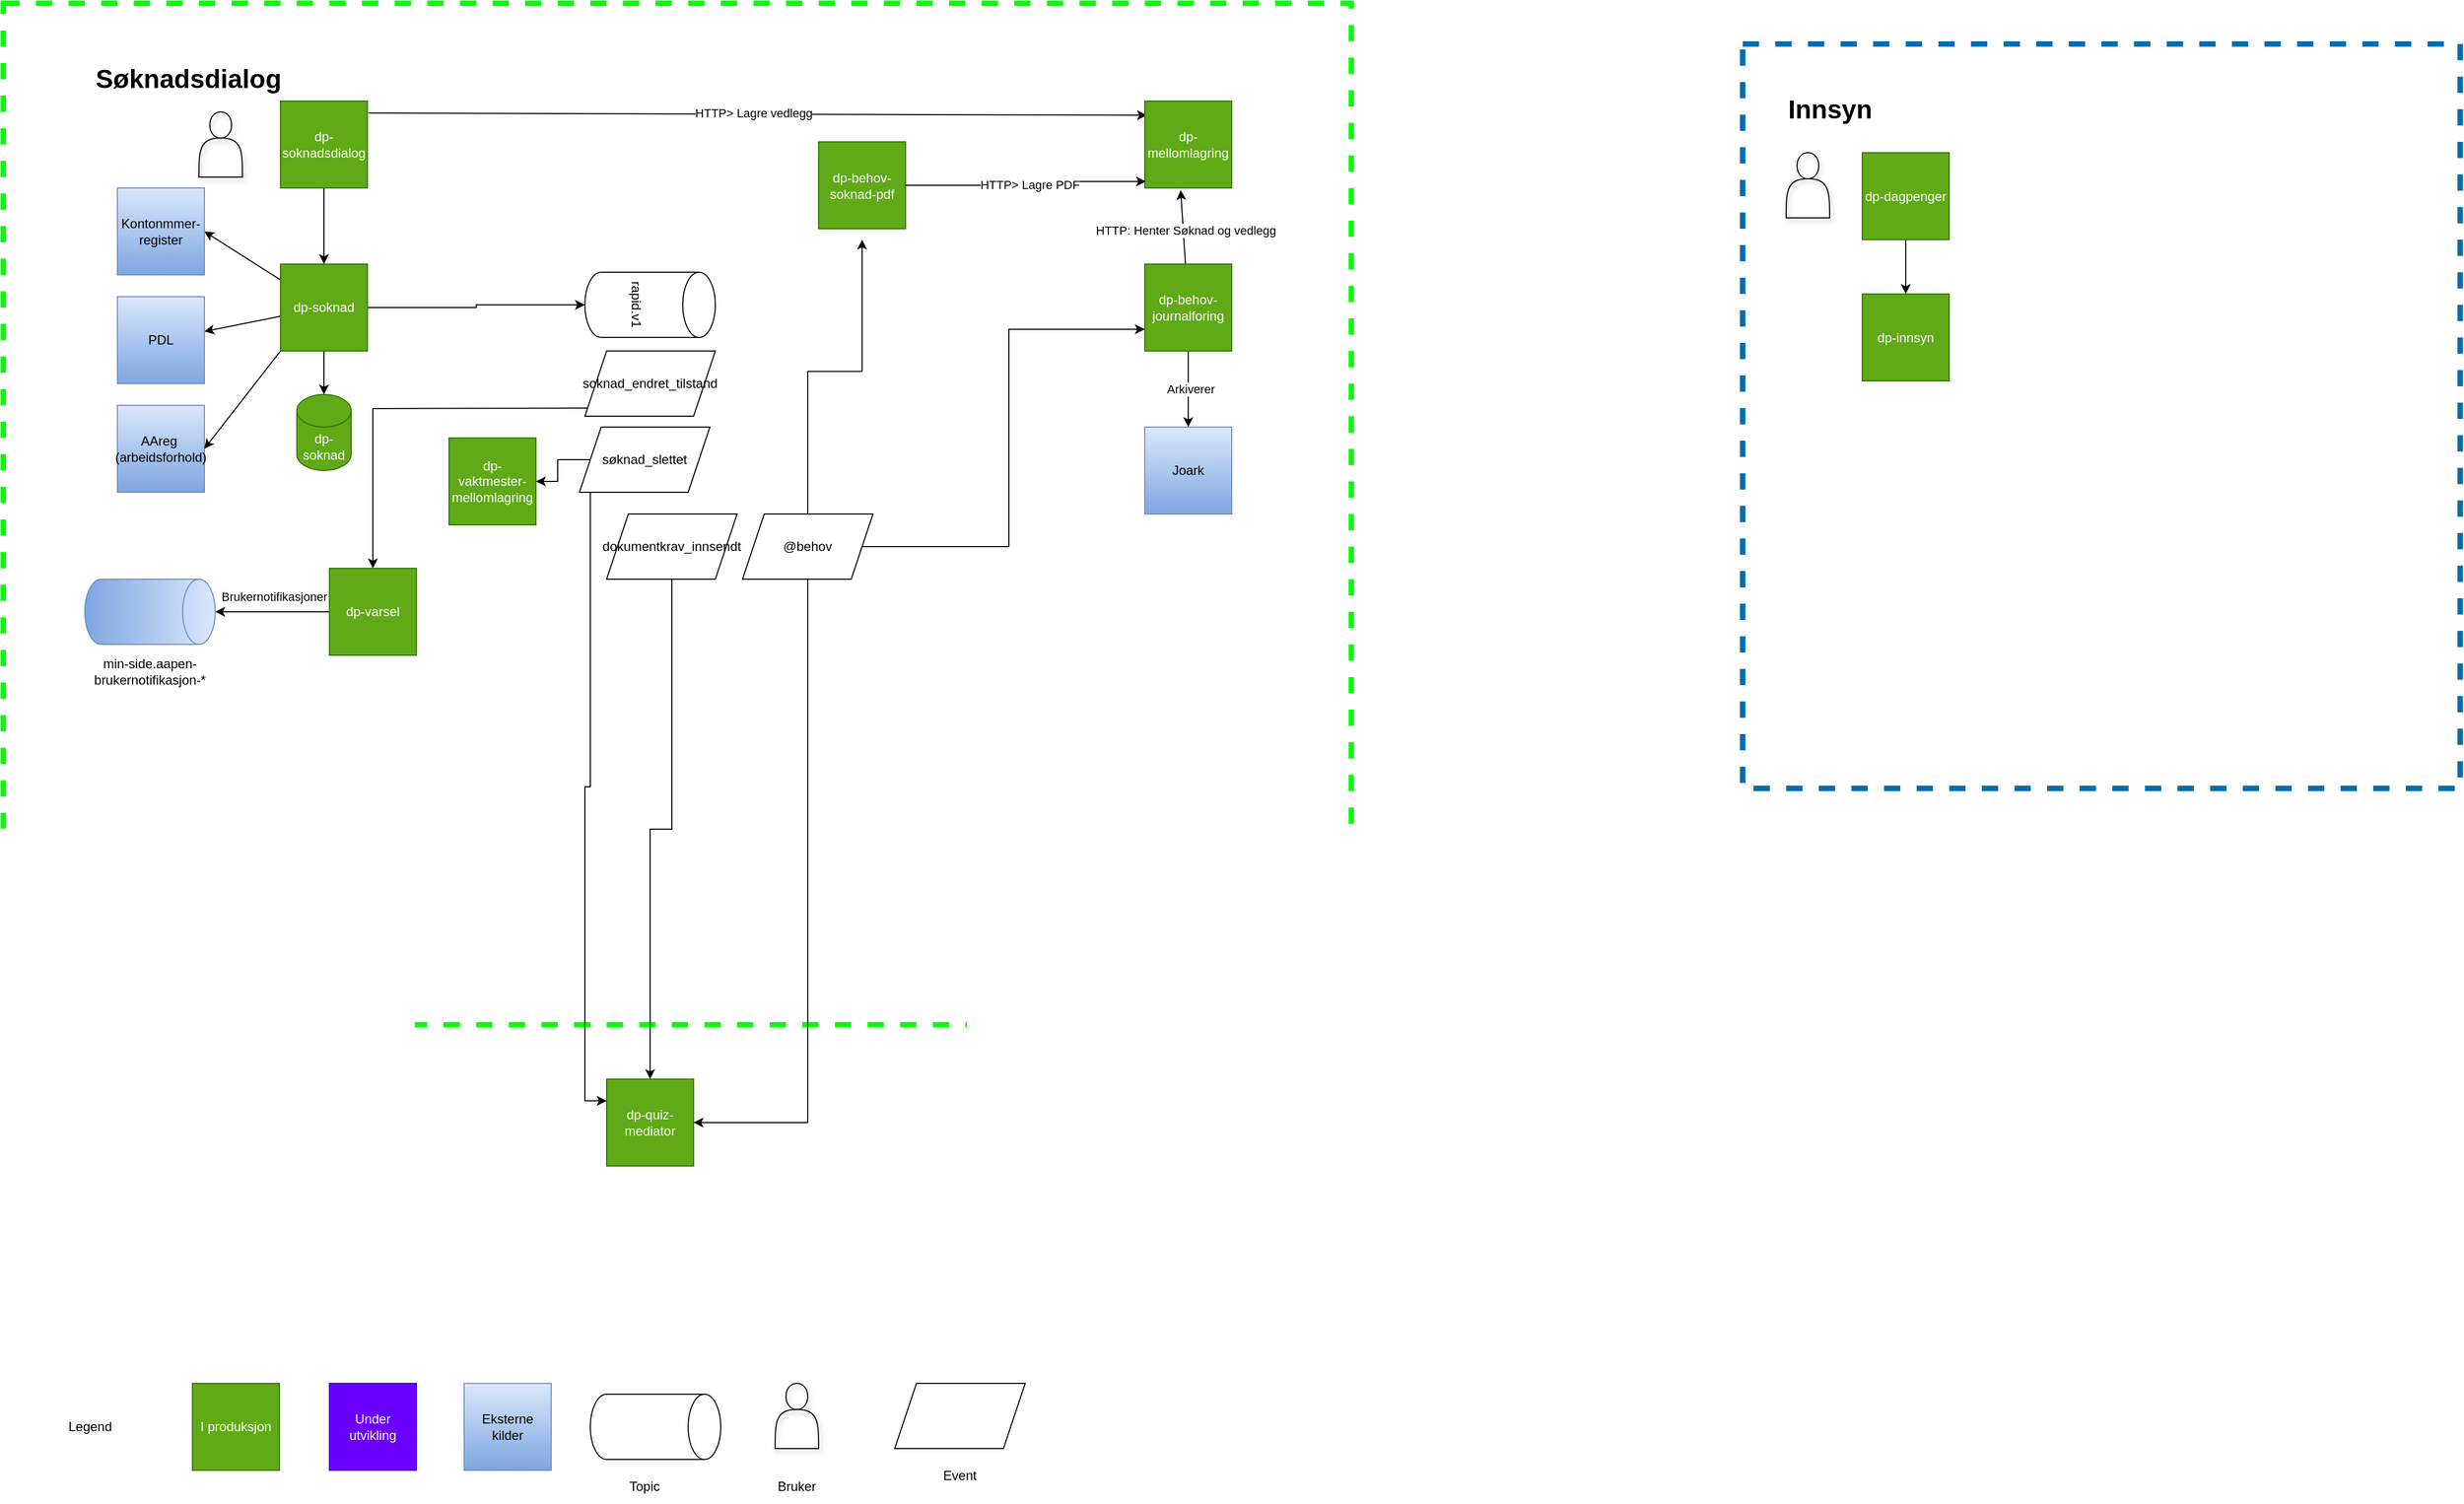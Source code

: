 <mxfile version="22.1.21" type="device">
  <diagram id="bY9n8TvvBSCk7CfmKey6" name="Systemkart">
    <mxGraphModel dx="1234" dy="1214" grid="1" gridSize="10" guides="1" tooltips="1" connect="1" arrows="1" fold="1" page="1" pageScale="1" pageWidth="4681" pageHeight="3300" background="none" math="0" shadow="0">
      <root>
        <mxCell id="0" />
        <mxCell id="1" parent="0" />
        <mxCell id="LP5wE_IAtdg5CI_S4EkR-116" value="" style="rounded=0;whiteSpace=wrap;html=1;strokeColor=#00FF00;fillColor=none;shadow=0;strokeWidth=5;dashed=1;fontColor=#ffffff;fillStyle=auto;" vertex="1" parent="1">
          <mxGeometry x="40" y="120" width="1240" height="940" as="geometry" />
        </mxCell>
        <mxCell id="31" style="edgeStyle=none;html=1;entryX=1;entryY=0.5;entryDx=0;entryDy=0;rounded=0;curved=0;" parent="1" source="2" target="30" edge="1">
          <mxGeometry relative="1" as="geometry" />
        </mxCell>
        <mxCell id="45" style="edgeStyle=none;html=1;" parent="1" source="2" target="33" edge="1">
          <mxGeometry relative="1" as="geometry" />
        </mxCell>
        <mxCell id="PdaAtOW2l4_XQmpz3AiH-89" value="" style="edgeStyle=orthogonalEdgeStyle;rounded=0;orthogonalLoop=1;jettySize=auto;html=1;" edge="1" parent="1" source="2" target="4">
          <mxGeometry relative="1" as="geometry" />
        </mxCell>
        <mxCell id="LP5wE_IAtdg5CI_S4EkR-84" value="" style="edgeStyle=orthogonalEdgeStyle;rounded=0;orthogonalLoop=1;jettySize=auto;html=1;" edge="1" parent="1" source="2" target="18">
          <mxGeometry relative="1" as="geometry" />
        </mxCell>
        <UserObject label="dp-soknad" link="https://github.com/navikt/dp-soknad" linkTarget="_blank" id="2">
          <mxCell style="whiteSpace=wrap;html=1;aspect=fixed;fillColor=#60a917;fontColor=#ffffff;strokeColor=#2D7600;" parent="1" vertex="1">
            <mxGeometry x="295" y="360" width="80" height="80" as="geometry" />
          </mxCell>
        </UserObject>
        <mxCell id="8" value="" style="edgeStyle=none;html=1;" parent="1" source="3" target="2" edge="1">
          <mxGeometry relative="1" as="geometry" />
        </mxCell>
        <mxCell id="10" style="edgeStyle=none;html=1;exitX=1.013;exitY=0.138;exitDx=0;exitDy=0;exitPerimeter=0;entryX=0.025;entryY=0.163;entryDx=0;entryDy=0;entryPerimeter=0;" parent="1" source="3" target="9" edge="1">
          <mxGeometry relative="1" as="geometry" />
        </mxCell>
        <mxCell id="11" value="HTTP&amp;gt; Lagre vedlegg" style="edgeLabel;html=1;align=center;verticalAlign=middle;resizable=0;points=[];" parent="10" vertex="1" connectable="0">
          <mxGeometry x="-0.013" y="1" relative="1" as="geometry">
            <mxPoint as="offset" />
          </mxGeometry>
        </mxCell>
        <mxCell id="3" value="dp-soknadsdialog" style="whiteSpace=wrap;html=1;aspect=fixed;fillColor=#60a917;fontColor=#ffffff;strokeColor=#2D7600;" parent="1" vertex="1">
          <mxGeometry x="295" y="210" width="80" height="80" as="geometry" />
        </mxCell>
        <mxCell id="4" value="dp-soknad" style="shape=cylinder3;whiteSpace=wrap;html=1;boundedLbl=1;backgroundOutline=1;size=15;fillColor=#60a917;fontColor=#ffffff;strokeColor=#2D7600;" parent="1" vertex="1">
          <mxGeometry x="310" y="480" width="50" height="70" as="geometry" />
        </mxCell>
        <mxCell id="9" value="dp-mellomlagring" style="whiteSpace=wrap;html=1;aspect=fixed;fillColor=#60a917;fontColor=#ffffff;strokeColor=#2D7600;" parent="1" vertex="1">
          <mxGeometry x="1090" y="210" width="80" height="80" as="geometry" />
        </mxCell>
        <mxCell id="16" value="dp-behov-soknad-pdf" style="whiteSpace=wrap;html=1;aspect=fixed;fillColor=#60a917;fontColor=#ffffff;strokeColor=#2D7600;" parent="1" vertex="1">
          <mxGeometry x="790" y="247.5" width="80" height="80" as="geometry" />
        </mxCell>
        <mxCell id="59" style="edgeStyle=none;html=1;entryX=0.413;entryY=1.025;entryDx=0;entryDy=0;entryPerimeter=0;" parent="1" source="17" target="9" edge="1">
          <mxGeometry relative="1" as="geometry" />
        </mxCell>
        <mxCell id="60" value="HTTP: Henter Søknad og vedlegg&amp;nbsp;" style="edgeLabel;html=1;align=center;verticalAlign=middle;resizable=0;points=[];" parent="59" vertex="1" connectable="0">
          <mxGeometry x="-0.084" y="-3" relative="1" as="geometry">
            <mxPoint as="offset" />
          </mxGeometry>
        </mxCell>
        <mxCell id="LP5wE_IAtdg5CI_S4EkR-107" value="" style="edgeStyle=orthogonalEdgeStyle;rounded=0;orthogonalLoop=1;jettySize=auto;html=1;" edge="1" parent="1" source="17" target="54">
          <mxGeometry relative="1" as="geometry" />
        </mxCell>
        <mxCell id="LP5wE_IAtdg5CI_S4EkR-108" value="Arkiverer" style="edgeLabel;html=1;align=center;verticalAlign=middle;resizable=0;points=[];" vertex="1" connectable="0" parent="LP5wE_IAtdg5CI_S4EkR-107">
          <mxGeometry y="2" relative="1" as="geometry">
            <mxPoint as="offset" />
          </mxGeometry>
        </mxCell>
        <mxCell id="17" value="dp-behov-journalforing" style="whiteSpace=wrap;html=1;aspect=fixed;fillColor=#60a917;fontColor=#ffffff;strokeColor=#2D7600;" parent="1" vertex="1">
          <mxGeometry x="1090" y="360" width="80" height="80" as="geometry" />
        </mxCell>
        <mxCell id="18" value="rapid.v1" style="shape=cylinder3;whiteSpace=wrap;html=1;boundedLbl=1;backgroundOutline=1;size=15;rotation=90;" parent="1" vertex="1">
          <mxGeometry x="605" y="337.5" width="60" height="120" as="geometry" />
        </mxCell>
        <mxCell id="23" value="dp-quiz-mediator" style="whiteSpace=wrap;html=1;aspect=fixed;fillColor=#60a917;fontColor=#ffffff;strokeColor=#2D7600;" parent="1" vertex="1">
          <mxGeometry x="595" y="1110" width="80" height="80" as="geometry" />
        </mxCell>
        <mxCell id="29" value="" style="shape=actor;whiteSpace=wrap;html=1;shadow=1;fillColor=none;" parent="1" vertex="1">
          <mxGeometry x="220" y="220" width="40" height="60" as="geometry" />
        </mxCell>
        <mxCell id="30" value="Kontonmmer-&lt;br&gt;register" style="whiteSpace=wrap;html=1;aspect=fixed;shadow=0;strokeColor=#6c8ebf;fillColor=#dae8fc;gradientColor=#7ea6e0;" parent="1" vertex="1">
          <mxGeometry x="145" y="290" width="80" height="80" as="geometry" />
        </mxCell>
        <mxCell id="33" value="PDL" style="whiteSpace=wrap;html=1;aspect=fixed;shadow=0;strokeColor=#6c8ebf;fillColor=#dae8fc;gradientColor=#7ea6e0;" parent="1" vertex="1">
          <mxGeometry x="145" y="390" width="80" height="80" as="geometry" />
        </mxCell>
        <mxCell id="34" value="Søknadsdialog" style="text;strokeColor=none;fillColor=none;html=1;fontSize=24;fontStyle=1;verticalAlign=middle;align=center;shadow=0;strokeWidth=5;" parent="1" vertex="1">
          <mxGeometry x="160" y="170" width="100" height="40" as="geometry" />
        </mxCell>
        <mxCell id="48" value="" style="rounded=0;whiteSpace=wrap;html=1;strokeColor=#006EAF;fillColor=none;shadow=0;strokeWidth=5;dashed=1;fontColor=#ffffff;fillStyle=auto;" parent="1" vertex="1">
          <mxGeometry x="1640" y="157.5" width="660" height="685" as="geometry" />
        </mxCell>
        <mxCell id="54" value="Joark" style="whiteSpace=wrap;html=1;aspect=fixed;shadow=0;strokeColor=#6c8ebf;fillColor=#dae8fc;gradientColor=#7ea6e0;" parent="1" vertex="1">
          <mxGeometry x="1090" y="510" width="80" height="80" as="geometry" />
        </mxCell>
        <mxCell id="65" style="edgeStyle=none;html=1;" parent="1" source="61" target="63" edge="1">
          <mxGeometry relative="1" as="geometry" />
        </mxCell>
        <mxCell id="66" value="Brukernotifikasjoner" style="edgeLabel;html=1;align=center;verticalAlign=middle;resizable=0;points=[];" parent="65" vertex="1" connectable="0">
          <mxGeometry x="-0.113" y="1" relative="1" as="geometry">
            <mxPoint x="-5" y="-15" as="offset" />
          </mxGeometry>
        </mxCell>
        <mxCell id="61" value="dp-varsel" style="whiteSpace=wrap;html=1;aspect=fixed;fillColor=#60a917;fontColor=#ffffff;strokeColor=#2D7600;" parent="1" vertex="1">
          <mxGeometry x="340" y="640" width="80" height="80" as="geometry" />
        </mxCell>
        <mxCell id="63" value="" style="shape=cylinder3;whiteSpace=wrap;html=1;boundedLbl=1;backgroundOutline=1;size=15;rotation=90;fillColor=#dae8fc;gradientColor=#7ea6e0;strokeColor=#6c8ebf;" parent="1" vertex="1">
          <mxGeometry x="145" y="620" width="60" height="120" as="geometry" />
        </mxCell>
        <mxCell id="69" value="min-side.aapen-brukernotifikasjon-*" style="text;html=1;strokeColor=none;fillColor=none;align=center;verticalAlign=middle;whiteSpace=wrap;rounded=0;" parent="1" vertex="1">
          <mxGeometry x="110" y="720" width="130" height="30" as="geometry" />
        </mxCell>
        <mxCell id="70" value="Innsyn" style="text;strokeColor=none;fillColor=none;html=1;fontSize=24;fontStyle=1;verticalAlign=middle;align=center;shadow=0;strokeWidth=5;" parent="1" vertex="1">
          <mxGeometry x="1670" y="197.5" width="100" height="40" as="geometry" />
        </mxCell>
        <mxCell id="73" value="" style="edgeStyle=none;html=1;" parent="1" source="71" target="72" edge="1">
          <mxGeometry relative="1" as="geometry" />
        </mxCell>
        <mxCell id="71" value="dp-dagpenger" style="whiteSpace=wrap;html=1;aspect=fixed;fillColor=#60a917;fontColor=#ffffff;strokeColor=#2D7600;" parent="1" vertex="1">
          <mxGeometry x="1750" y="257.5" width="80" height="80" as="geometry" />
        </mxCell>
        <mxCell id="72" value="dp-innsyn" style="whiteSpace=wrap;html=1;aspect=fixed;fillColor=#60a917;fontColor=#ffffff;strokeColor=#2D7600;" parent="1" vertex="1">
          <mxGeometry x="1750" y="387.5" width="80" height="80" as="geometry" />
        </mxCell>
        <mxCell id="PdaAtOW2l4_XQmpz3AiH-78" value="" style="shape=actor;whiteSpace=wrap;html=1;shadow=1;fillColor=none;" vertex="1" parent="1">
          <mxGeometry x="1680" y="257.5" width="40" height="60" as="geometry" />
        </mxCell>
        <mxCell id="LP5wE_IAtdg5CI_S4EkR-79" value="AAreg&amp;nbsp;&lt;br&gt;(arbeidsforhold)" style="whiteSpace=wrap;html=1;aspect=fixed;shadow=0;strokeColor=#6c8ebf;fillColor=#dae8fc;gradientColor=#7ea6e0;" vertex="1" parent="1">
          <mxGeometry x="145" y="490" width="80" height="80" as="geometry" />
        </mxCell>
        <mxCell id="LP5wE_IAtdg5CI_S4EkR-82" style="edgeStyle=none;html=1;exitX=0;exitY=1;exitDx=0;exitDy=0;entryX=1;entryY=0.5;entryDx=0;entryDy=0;" edge="1" parent="1" source="2" target="LP5wE_IAtdg5CI_S4EkR-79">
          <mxGeometry relative="1" as="geometry">
            <mxPoint x="305" y="418" as="sourcePoint" />
            <mxPoint x="235" y="432" as="targetPoint" />
          </mxGeometry>
        </mxCell>
        <mxCell id="LP5wE_IAtdg5CI_S4EkR-99" style="edgeStyle=orthogonalEdgeStyle;rounded=0;orthogonalLoop=1;jettySize=auto;html=1;exitX=0;exitY=0.75;exitDx=0;exitDy=0;" edge="1" parent="1" target="61">
          <mxGeometry relative="1" as="geometry">
            <mxPoint x="580" y="492.5" as="sourcePoint" />
          </mxGeometry>
        </mxCell>
        <mxCell id="LP5wE_IAtdg5CI_S4EkR-97" style="edgeStyle=orthogonalEdgeStyle;rounded=0;orthogonalLoop=1;jettySize=auto;html=1;entryX=0;entryY=0.75;entryDx=0;entryDy=0;" edge="1" parent="1" source="8n4YhEoHceQyYeUhLGXL-82" target="17">
          <mxGeometry relative="1" as="geometry">
            <mxPoint x="832.5" y="580" as="sourcePoint" />
          </mxGeometry>
        </mxCell>
        <UserObject label="dp-vaktmester-mellomlagring" link="https://github.com/navikt/dp-vaktmester-mellomlagring" id="LP5wE_IAtdg5CI_S4EkR-100">
          <mxCell style="whiteSpace=wrap;html=1;aspect=fixed;fillColor=#60a917;fontColor=#ffffff;strokeColor=#2D7600;" vertex="1" parent="1">
            <mxGeometry x="450" y="520" width="80" height="80" as="geometry" />
          </mxCell>
        </UserObject>
        <mxCell id="LP5wE_IAtdg5CI_S4EkR-113" style="edgeStyle=orthogonalEdgeStyle;rounded=0;orthogonalLoop=1;jettySize=auto;html=1;entryX=0.5;entryY=1.125;entryDx=0;entryDy=0;entryPerimeter=0;exitX=0.5;exitY=0;exitDx=0;exitDy=0;" edge="1" parent="1" source="8n4YhEoHceQyYeUhLGXL-82" target="16">
          <mxGeometry relative="1" as="geometry">
            <mxPoint x="797.96" y="580" as="sourcePoint" />
          </mxGeometry>
        </mxCell>
        <mxCell id="LP5wE_IAtdg5CI_S4EkR-114" style="edgeStyle=orthogonalEdgeStyle;rounded=0;orthogonalLoop=1;jettySize=auto;html=1;entryX=0.013;entryY=0.925;entryDx=0;entryDy=0;entryPerimeter=0;" edge="1" parent="1" source="16" target="9">
          <mxGeometry relative="1" as="geometry" />
        </mxCell>
        <mxCell id="LP5wE_IAtdg5CI_S4EkR-115" value="HTTP&amp;gt; Lagre PDF" style="edgeLabel;html=1;align=center;verticalAlign=middle;resizable=0;points=[];" vertex="1" connectable="0" parent="LP5wE_IAtdg5CI_S4EkR-114">
          <mxGeometry x="0.047" y="-3" relative="1" as="geometry">
            <mxPoint as="offset" />
          </mxGeometry>
        </mxCell>
        <mxCell id="8n4YhEoHceQyYeUhLGXL-79" value="soknad_endret_tilstand" style="shape=parallelogram;perimeter=parallelogramPerimeter;whiteSpace=wrap;html=1;fixedSize=1;" vertex="1" parent="1">
          <mxGeometry x="575" y="440" width="120" height="60" as="geometry" />
        </mxCell>
        <mxCell id="8n4YhEoHceQyYeUhLGXL-83" value="" style="edgeStyle=orthogonalEdgeStyle;rounded=0;orthogonalLoop=1;jettySize=auto;html=1;" edge="1" parent="1" source="8n4YhEoHceQyYeUhLGXL-80" target="LP5wE_IAtdg5CI_S4EkR-100">
          <mxGeometry relative="1" as="geometry" />
        </mxCell>
        <mxCell id="8n4YhEoHceQyYeUhLGXL-89" style="edgeStyle=orthogonalEdgeStyle;rounded=0;orthogonalLoop=1;jettySize=auto;html=1;entryX=0;entryY=0.25;entryDx=0;entryDy=0;" edge="1" parent="1" target="23">
          <mxGeometry relative="1" as="geometry">
            <mxPoint x="580" y="570" as="sourcePoint" />
            <Array as="points">
              <mxPoint x="580" y="841" />
              <mxPoint x="575" y="841" />
              <mxPoint x="575" y="1130" />
            </Array>
          </mxGeometry>
        </mxCell>
        <mxCell id="8n4YhEoHceQyYeUhLGXL-80" value="søknad_slettet" style="shape=parallelogram;perimeter=parallelogramPerimeter;whiteSpace=wrap;html=1;fixedSize=1;" vertex="1" parent="1">
          <mxGeometry x="570" y="510" width="120" height="60" as="geometry" />
        </mxCell>
        <mxCell id="8n4YhEoHceQyYeUhLGXL-84" style="edgeStyle=orthogonalEdgeStyle;rounded=0;orthogonalLoop=1;jettySize=auto;html=1;" edge="1" parent="1" source="8n4YhEoHceQyYeUhLGXL-81" target="23">
          <mxGeometry relative="1" as="geometry" />
        </mxCell>
        <mxCell id="8n4YhEoHceQyYeUhLGXL-81" value="dokumentkrav_innsendt" style="shape=parallelogram;perimeter=parallelogramPerimeter;whiteSpace=wrap;html=1;fixedSize=1;" vertex="1" parent="1">
          <mxGeometry x="595" y="590" width="120" height="60" as="geometry" />
        </mxCell>
        <mxCell id="8n4YhEoHceQyYeUhLGXL-85" style="edgeStyle=orthogonalEdgeStyle;rounded=0;orthogonalLoop=1;jettySize=auto;html=1;entryX=1;entryY=0.5;entryDx=0;entryDy=0;" edge="1" parent="1" source="8n4YhEoHceQyYeUhLGXL-82" target="23">
          <mxGeometry relative="1" as="geometry">
            <Array as="points">
              <mxPoint x="780" y="1150" />
            </Array>
          </mxGeometry>
        </mxCell>
        <mxCell id="8n4YhEoHceQyYeUhLGXL-82" value="@behov" style="shape=parallelogram;perimeter=parallelogramPerimeter;whiteSpace=wrap;html=1;fixedSize=1;" vertex="1" parent="1">
          <mxGeometry x="720" y="590" width="120" height="60" as="geometry" />
        </mxCell>
        <mxCell id="25" value="I produksjon" style="whiteSpace=wrap;html=1;aspect=fixed;fillColor=#60a917;fontColor=#ffffff;strokeColor=#2D7600;container=0;" parent="1" vertex="1">
          <mxGeometry x="214" y="1390" width="80" height="80" as="geometry" />
        </mxCell>
        <mxCell id="26" value="Under utvikling" style="whiteSpace=wrap;html=1;aspect=fixed;fillColor=#6a00ff;fontColor=#ffffff;strokeColor=#3700CC;container=0;" parent="1" vertex="1">
          <mxGeometry x="340" y="1390" width="80" height="80" as="geometry" />
        </mxCell>
        <mxCell id="32" value="Eksterne kilder" style="whiteSpace=wrap;html=1;aspect=fixed;shadow=0;strokeColor=#6c8ebf;fillColor=#dae8fc;gradientColor=#7ea6e0;container=0;" parent="1" vertex="1">
          <mxGeometry x="464" y="1390" width="80" height="80" as="geometry" />
        </mxCell>
        <mxCell id="PdaAtOW2l4_XQmpz3AiH-81" value="" style="shape=cylinder3;whiteSpace=wrap;html=1;boundedLbl=1;backgroundOutline=1;size=15;rotation=90;container=0;" vertex="1" parent="1">
          <mxGeometry x="610" y="1370" width="60" height="120" as="geometry" />
        </mxCell>
        <mxCell id="PdaAtOW2l4_XQmpz3AiH-94" value="" style="shape=actor;whiteSpace=wrap;html=1;shadow=1;fillColor=none;container=0;" vertex="1" parent="1">
          <mxGeometry x="750" y="1390" width="40" height="60" as="geometry" />
        </mxCell>
        <mxCell id="PdaAtOW2l4_XQmpz3AiH-95" value="Legend" style="text;html=1;strokeColor=none;fillColor=none;align=center;verticalAlign=middle;whiteSpace=wrap;rounded=0;container=0;" vertex="1" parent="1">
          <mxGeometry x="90" y="1415" width="60" height="30" as="geometry" />
        </mxCell>
        <mxCell id="PdaAtOW2l4_XQmpz3AiH-96" value="Topic" style="text;html=1;strokeColor=none;fillColor=none;align=center;verticalAlign=middle;whiteSpace=wrap;rounded=0;container=0;" vertex="1" parent="1">
          <mxGeometry x="600" y="1470" width="60" height="30" as="geometry" />
        </mxCell>
        <mxCell id="PdaAtOW2l4_XQmpz3AiH-97" value="Bruker" style="text;html=1;strokeColor=none;fillColor=none;align=center;verticalAlign=middle;whiteSpace=wrap;rounded=0;container=0;" vertex="1" parent="1">
          <mxGeometry x="740" y="1470" width="60" height="30" as="geometry" />
        </mxCell>
        <mxCell id="8n4YhEoHceQyYeUhLGXL-86" value="" style="shape=parallelogram;perimeter=parallelogramPerimeter;whiteSpace=wrap;html=1;fixedSize=1;" vertex="1" parent="1">
          <mxGeometry x="860" y="1390" width="120" height="60" as="geometry" />
        </mxCell>
        <mxCell id="8n4YhEoHceQyYeUhLGXL-88" value="Event" style="text;html=1;strokeColor=none;fillColor=none;align=center;verticalAlign=middle;whiteSpace=wrap;rounded=0;container=0;" vertex="1" parent="1">
          <mxGeometry x="890" y="1460" width="60" height="30" as="geometry" />
        </mxCell>
      </root>
    </mxGraphModel>
  </diagram>
</mxfile>
